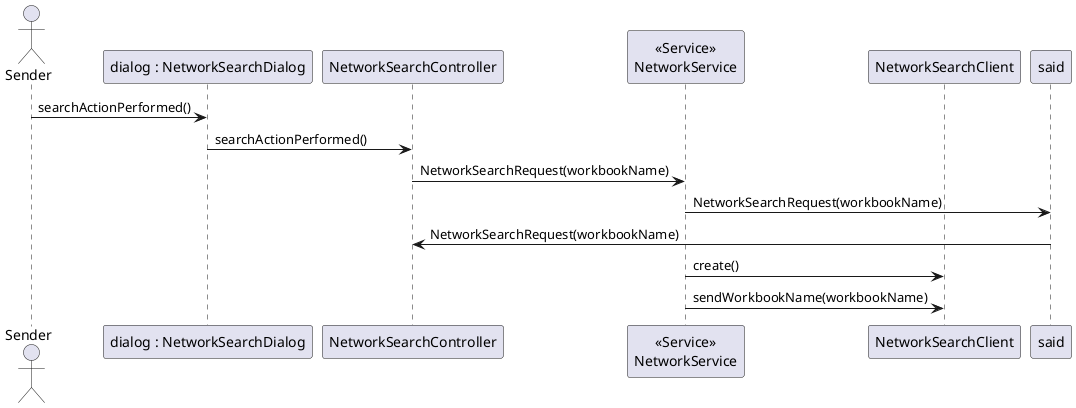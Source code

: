 @startuml doc-files/sequence_diagram.png
actor Sender as user
participant "dialog : NetworkSearchDialog" as nsd
participant "NetworkSearchController" as nscc
participant "<<Service>>\nNetworkService" as net
participant "NetworkSearchClient" as nsc
user -> nsd : searchActionPerformed()
nsd -> nscc : searchActionPerformed()
nscc -> net : NetworkSearchRequest(workbookName)
net -> said : NetworkSearchRequest(workbookName)
said -> nscc : NetworkSearchRequest(workbookName)

net -> nsc : create()
net -> nsc : sendWorkbookName(workbookName)
@enduml